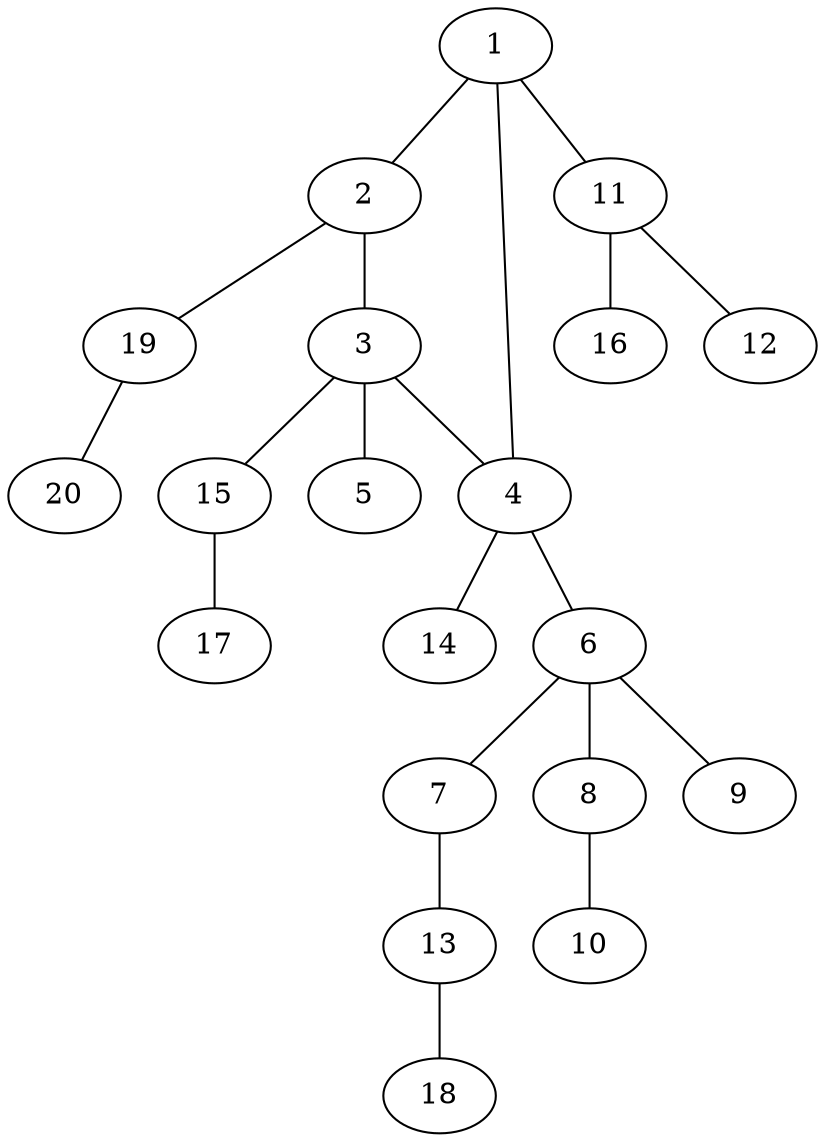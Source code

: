 graph graphname {1--2
1--4
1--11
2--3
2--19
3--4
3--5
3--15
4--6
4--14
6--7
6--8
6--9
7--13
8--10
11--12
11--16
13--18
15--17
19--20
}